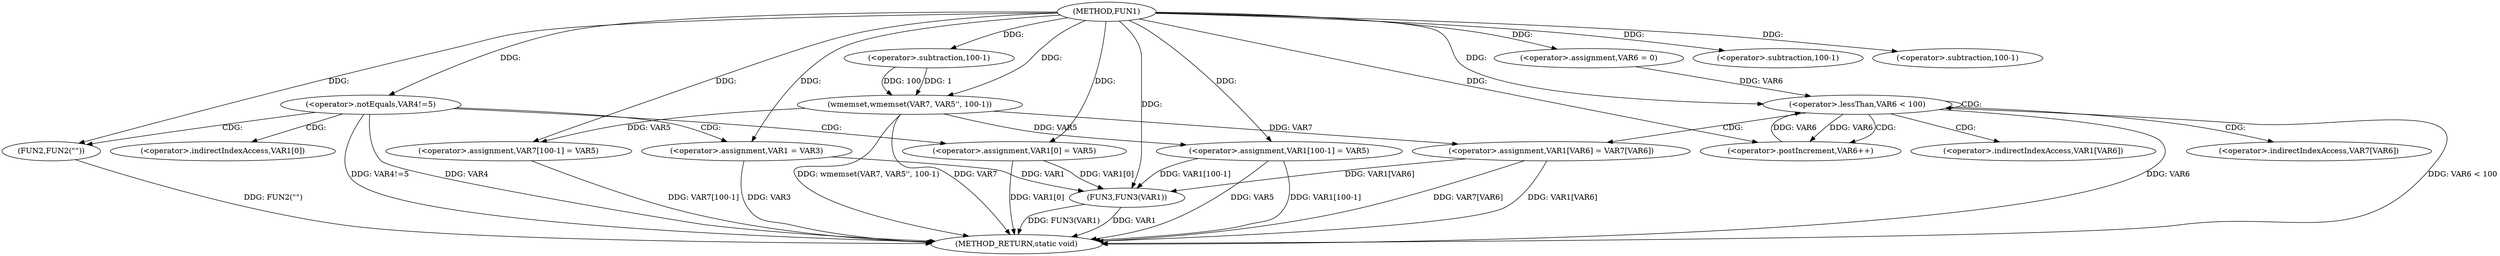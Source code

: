 digraph FUN1 {  
"1000100" [label = "(METHOD,FUN1)" ]
"1000164" [label = "(METHOD_RETURN,static void)" ]
"1000106" [label = "(<operator>.notEquals,VAR4!=5)" ]
"1000110" [label = "(FUN2,FUN2(\"\"))" ]
"1000114" [label = "(<operator>.assignment,VAR1 = VAR3)" ]
"1000117" [label = "(<operator>.assignment,VAR1[0] = VAR5)" ]
"1000125" [label = "(wmemset,wmemset(VAR7, VAR5'', 100-1))" ]
"1000128" [label = "(<operator>.subtraction,100-1)" ]
"1000131" [label = "(<operator>.assignment,VAR7[100-1] = VAR5)" ]
"1000134" [label = "(<operator>.subtraction,100-1)" ]
"1000139" [label = "(<operator>.assignment,VAR6 = 0)" ]
"1000142" [label = "(<operator>.lessThan,VAR6 < 100)" ]
"1000145" [label = "(<operator>.postIncrement,VAR6++)" ]
"1000148" [label = "(<operator>.assignment,VAR1[VAR6] = VAR7[VAR6])" ]
"1000155" [label = "(<operator>.assignment,VAR1[100-1] = VAR5)" ]
"1000158" [label = "(<operator>.subtraction,100-1)" ]
"1000162" [label = "(FUN3,FUN3(VAR1))" ]
"1000118" [label = "(<operator>.indirectIndexAccess,VAR1[0])" ]
"1000149" [label = "(<operator>.indirectIndexAccess,VAR1[VAR6])" ]
"1000152" [label = "(<operator>.indirectIndexAccess,VAR7[VAR6])" ]
  "1000125" -> "1000164"  [ label = "DDG: VAR7"] 
  "1000142" -> "1000164"  [ label = "DDG: VAR6 < 100"] 
  "1000125" -> "1000164"  [ label = "DDG: wmemset(VAR7, VAR5'', 100-1)"] 
  "1000106" -> "1000164"  [ label = "DDG: VAR4"] 
  "1000148" -> "1000164"  [ label = "DDG: VAR7[VAR6]"] 
  "1000117" -> "1000164"  [ label = "DDG: VAR1[0]"] 
  "1000110" -> "1000164"  [ label = "DDG: FUN2(\"\")"] 
  "1000155" -> "1000164"  [ label = "DDG: VAR1[100-1]"] 
  "1000106" -> "1000164"  [ label = "DDG: VAR4!=5"] 
  "1000131" -> "1000164"  [ label = "DDG: VAR7[100-1]"] 
  "1000148" -> "1000164"  [ label = "DDG: VAR1[VAR6]"] 
  "1000142" -> "1000164"  [ label = "DDG: VAR6"] 
  "1000162" -> "1000164"  [ label = "DDG: VAR1"] 
  "1000162" -> "1000164"  [ label = "DDG: FUN3(VAR1)"] 
  "1000155" -> "1000164"  [ label = "DDG: VAR5"] 
  "1000114" -> "1000164"  [ label = "DDG: VAR3"] 
  "1000100" -> "1000106"  [ label = "DDG: "] 
  "1000100" -> "1000110"  [ label = "DDG: "] 
  "1000100" -> "1000114"  [ label = "DDG: "] 
  "1000100" -> "1000117"  [ label = "DDG: "] 
  "1000100" -> "1000125"  [ label = "DDG: "] 
  "1000128" -> "1000125"  [ label = "DDG: 100"] 
  "1000128" -> "1000125"  [ label = "DDG: 1"] 
  "1000100" -> "1000128"  [ label = "DDG: "] 
  "1000125" -> "1000131"  [ label = "DDG: VAR5"] 
  "1000100" -> "1000131"  [ label = "DDG: "] 
  "1000100" -> "1000134"  [ label = "DDG: "] 
  "1000100" -> "1000139"  [ label = "DDG: "] 
  "1000139" -> "1000142"  [ label = "DDG: VAR6"] 
  "1000145" -> "1000142"  [ label = "DDG: VAR6"] 
  "1000100" -> "1000142"  [ label = "DDG: "] 
  "1000142" -> "1000145"  [ label = "DDG: VAR6"] 
  "1000100" -> "1000145"  [ label = "DDG: "] 
  "1000125" -> "1000148"  [ label = "DDG: VAR7"] 
  "1000100" -> "1000155"  [ label = "DDG: "] 
  "1000125" -> "1000155"  [ label = "DDG: VAR5"] 
  "1000100" -> "1000158"  [ label = "DDG: "] 
  "1000114" -> "1000162"  [ label = "DDG: VAR1"] 
  "1000148" -> "1000162"  [ label = "DDG: VAR1[VAR6]"] 
  "1000117" -> "1000162"  [ label = "DDG: VAR1[0]"] 
  "1000155" -> "1000162"  [ label = "DDG: VAR1[100-1]"] 
  "1000100" -> "1000162"  [ label = "DDG: "] 
  "1000106" -> "1000110"  [ label = "CDG: "] 
  "1000106" -> "1000114"  [ label = "CDG: "] 
  "1000106" -> "1000117"  [ label = "CDG: "] 
  "1000106" -> "1000118"  [ label = "CDG: "] 
  "1000142" -> "1000142"  [ label = "CDG: "] 
  "1000142" -> "1000145"  [ label = "CDG: "] 
  "1000142" -> "1000152"  [ label = "CDG: "] 
  "1000142" -> "1000148"  [ label = "CDG: "] 
  "1000142" -> "1000149"  [ label = "CDG: "] 
}

